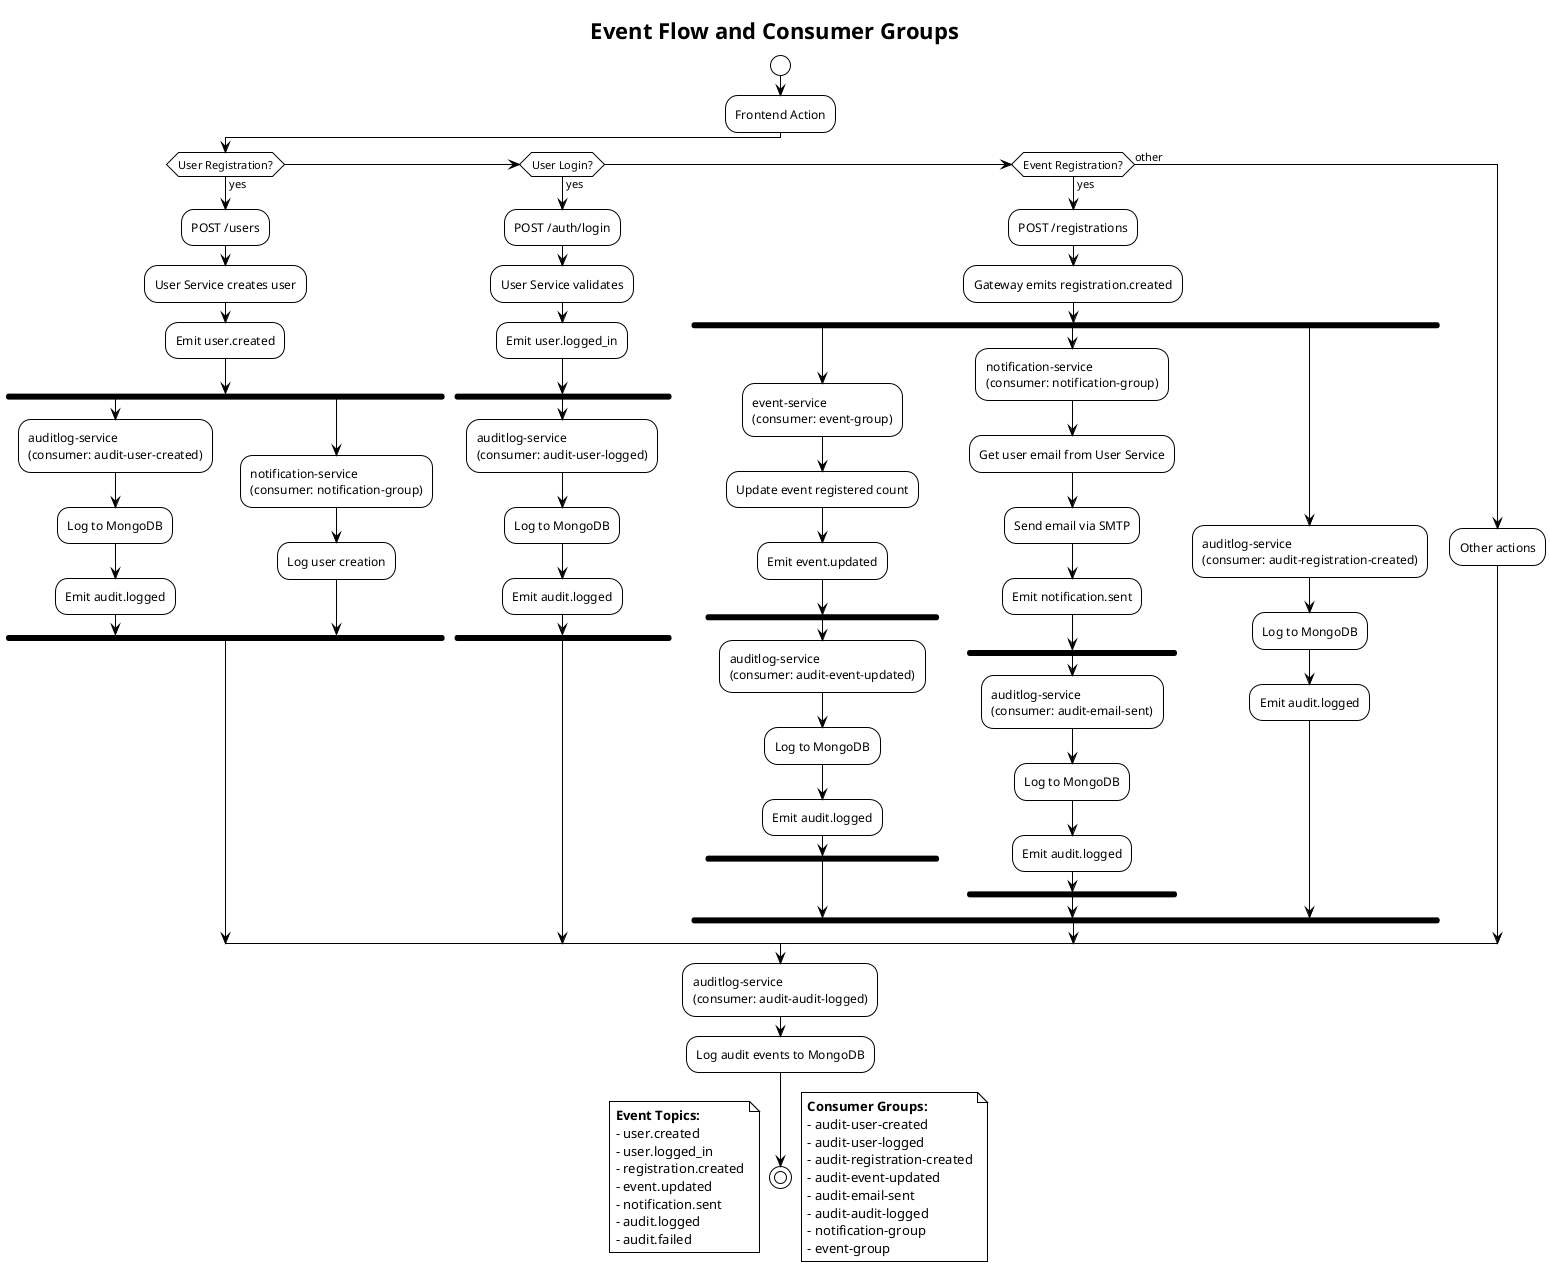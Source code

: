 @startuml EDA-Demo Event Flow
!theme plain
title Event Flow and Consumer Groups

start

:Frontend Action;

if (User Registration?) then (yes)
  :POST /users;
  :User Service creates user;
  :Emit user.created;
  
  fork
    :auditlog-service\n(consumer: audit-user-created);
    :Log to MongoDB;
    :Emit audit.logged;
  fork again
    :notification-service\n(consumer: notification-group);
    :Log user creation;
  end fork
  
elseif (User Login?) then (yes)
  :POST /auth/login;
  :User Service validates;
  :Emit user.logged_in;
  
  fork
    :auditlog-service\n(consumer: audit-user-logged);
    :Log to MongoDB;
    :Emit audit.logged;
  end fork
  
elseif (Event Registration?) then (yes)
  :POST /registrations;
  :Gateway emits registration.created;
  
  fork
    :event-service\n(consumer: event-group);
    :Update event registered count;
    :Emit event.updated;
    
    fork
      :auditlog-service\n(consumer: audit-event-updated);
      :Log to MongoDB;
      :Emit audit.logged;
    end fork
    
  fork again
    :notification-service\n(consumer: notification-group);
    :Get user email from User Service;
    :Send email via SMTP;
    :Emit notification.sent;
    
    fork
      :auditlog-service\n(consumer: audit-email-sent);
      :Log to MongoDB;
      :Emit audit.logged;
    end fork
    
  fork again
    :auditlog-service\n(consumer: audit-registration-created);
    :Log to MongoDB;
    :Emit audit.logged;
  end fork
  
else (other)
  :Other actions;
endif

:auditlog-service\n(consumer: audit-audit-logged);
:Log audit events to MongoDB;

stop

note right
  **Consumer Groups:**
  - audit-user-created
  - audit-user-logged  
  - audit-registration-created
  - audit-event-updated
  - audit-email-sent
  - audit-audit-logged
  - notification-group
  - event-group
end note

note left
  **Event Topics:**
  - user.created
  - user.logged_in
  - registration.created
  - event.updated
  - notification.sent
  - audit.logged
  - audit.failed
end note

@enduml 